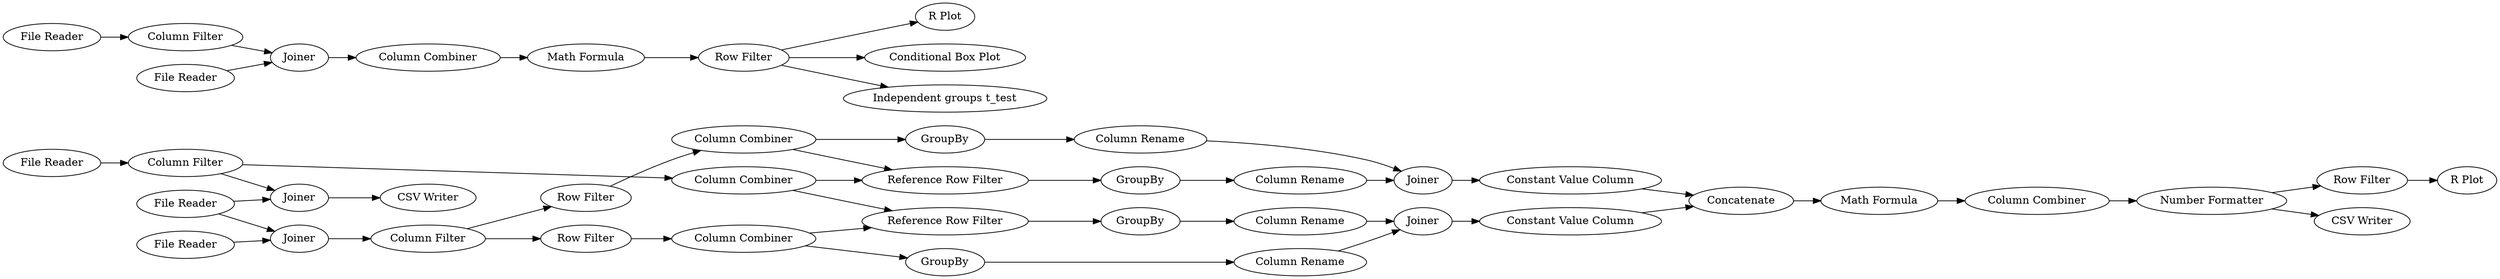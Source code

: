 digraph {
	"6791394928662138241_20" [label="Column Combiner"]
	"6791394928662138241_47" [label=Joiner]
	"6791394928662138241_1" [label="File Reader"]
	"6791394928662138241_21" [label="Column Combiner"]
	"6791394928662138241_6" [label=Joiner]
	"6791394928662138241_12" [label="R Plot"]
	"6791394928662138241_16" [label=Joiner]
	"6791394928662138241_42" [label="R Plot"]
	"6791394928662138241_7" [label="Column Combiner"]
	"6791394928662138241_31" [label=GroupBy]
	"6791394928662138241_19" [label="Row Filter"]
	"6791394928662138241_41" [label="Math Formula"]
	"6791394928662138241_13" [label="File Reader"]
	"6791394928662138241_17" [label="Column Filter"]
	"6791394928662138241_48" [label="CSV Writer"]
	"6791394928662138241_43" [label="Row Filter"]
	"6791394928662138241_9" [label="Row Filter"]
	"6791394928662138241_33" [label=GroupBy]
	"6791394928662138241_27" [label="Reference Row Filter"]
	"6791394928662138241_11" [label="Math Formula"]
	"6791394928662138241_35" [label="Column Rename"]
	"6791394928662138241_4" [label="File Reader"]
	"6791394928662138241_46" [label="CSV Writer"]
	"6791394928662138241_8" [label="Conditional Box Plot"]
	"6791394928662138241_39" [label="Constant Value Column"]
	"6791394928662138241_14" [label="File Reader"]
	"6791394928662138241_26" [label="Reference Row Filter"]
	"6791394928662138241_32" [label=GroupBy]
	"6791394928662138241_5" [label="Column Filter"]
	"6791394928662138241_36" [label=Joiner]
	"6791394928662138241_34" [label="Column Rename"]
	"6791394928662138241_18" [label="Row Filter"]
	"6791394928662138241_45" [label="Number Formatter"]
	"6791394928662138241_37" [label=Joiner]
	"6791394928662138241_10" [label="Independent groups t_test"]
	"6791394928662138241_24" [label="Column Combiner"]
	"6791394928662138241_30" [label="Column Rename"]
	"6791394928662138241_28" [label=GroupBy]
	"6791394928662138241_38" [label="Constant Value Column"]
	"6791394928662138241_44" [label="Column Combiner"]
	"6791394928662138241_29" [label="Column Rename"]
	"6791394928662138241_23" [label="Column Filter"]
	"6791394928662138241_40" [label=Concatenate]
	"6791394928662138241_15" [label="File Reader"]
	"6791394928662138241_13" -> "6791394928662138241_16"
	"6791394928662138241_23" -> "6791394928662138241_24"
	"6791394928662138241_9" -> "6791394928662138241_8"
	"6791394928662138241_39" -> "6791394928662138241_40"
	"6791394928662138241_36" -> "6791394928662138241_38"
	"6791394928662138241_5" -> "6791394928662138241_6"
	"6791394928662138241_24" -> "6791394928662138241_27"
	"6791394928662138241_24" -> "6791394928662138241_26"
	"6791394928662138241_9" -> "6791394928662138241_10"
	"6791394928662138241_45" -> "6791394928662138241_43"
	"6791394928662138241_34" -> "6791394928662138241_36"
	"6791394928662138241_44" -> "6791394928662138241_45"
	"6791394928662138241_31" -> "6791394928662138241_30"
	"6791394928662138241_32" -> "6791394928662138241_34"
	"6791394928662138241_19" -> "6791394928662138241_20"
	"6791394928662138241_45" -> "6791394928662138241_46"
	"6791394928662138241_21" -> "6791394928662138241_31"
	"6791394928662138241_7" -> "6791394928662138241_11"
	"6791394928662138241_20" -> "6791394928662138241_28"
	"6791394928662138241_15" -> "6791394928662138241_16"
	"6791394928662138241_16" -> "6791394928662138241_17"
	"6791394928662138241_20" -> "6791394928662138241_26"
	"6791394928662138241_15" -> "6791394928662138241_47"
	"6791394928662138241_29" -> "6791394928662138241_36"
	"6791394928662138241_18" -> "6791394928662138241_21"
	"6791394928662138241_14" -> "6791394928662138241_23"
	"6791394928662138241_35" -> "6791394928662138241_37"
	"6791394928662138241_21" -> "6791394928662138241_27"
	"6791394928662138241_37" -> "6791394928662138241_39"
	"6791394928662138241_30" -> "6791394928662138241_37"
	"6791394928662138241_23" -> "6791394928662138241_47"
	"6791394928662138241_1" -> "6791394928662138241_5"
	"6791394928662138241_47" -> "6791394928662138241_48"
	"6791394928662138241_28" -> "6791394928662138241_29"
	"6791394928662138241_6" -> "6791394928662138241_7"
	"6791394928662138241_40" -> "6791394928662138241_41"
	"6791394928662138241_9" -> "6791394928662138241_12"
	"6791394928662138241_27" -> "6791394928662138241_33"
	"6791394928662138241_41" -> "6791394928662138241_44"
	"6791394928662138241_17" -> "6791394928662138241_19"
	"6791394928662138241_4" -> "6791394928662138241_6"
	"6791394928662138241_26" -> "6791394928662138241_32"
	"6791394928662138241_11" -> "6791394928662138241_9"
	"6791394928662138241_17" -> "6791394928662138241_18"
	"6791394928662138241_38" -> "6791394928662138241_40"
	"6791394928662138241_33" -> "6791394928662138241_35"
	"6791394928662138241_43" -> "6791394928662138241_42"
	rankdir=LR
}

